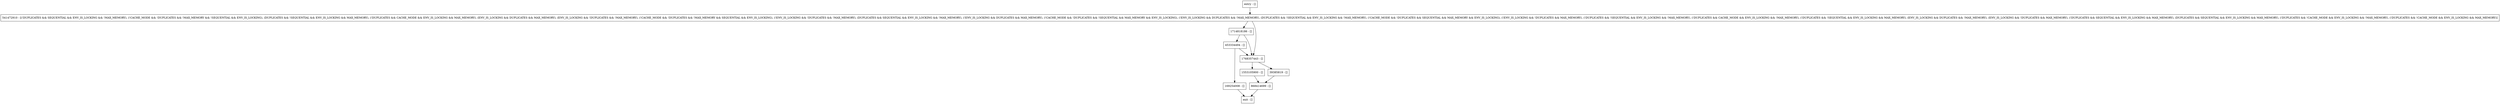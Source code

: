 digraph isBINDelta {
node [shape=record];
entry [label="entry - []"];
exit [label="exit - []"];
39385819 [label="39385819 - []"];
868414699 [label="868414699 - []"];
1714818186 [label="1714818186 - []"];
1553105900 [label="1553105900 - []"];
169254008 [label="169254008 - []"];
1768357443 [label="1768357443 - []"];
453334494 [label="453334494 - []"];
541472910 [label="541472910 - [(!DUPLICATES && SEQUENTIAL && ENV_IS_LOCKING && !MAX_MEMORY), (!CACHE_MODE && !DUPLICATES && !MAX_MEMORY && !SEQUENTIAL && ENV_IS_LOCKING), (DUPLICATES && !SEQUENTIAL && ENV_IS_LOCKING && MAX_MEMORY), (!DUPLICATES && CACHE_MODE && ENV_IS_LOCKING && MAX_MEMORY), (ENV_IS_LOCKING && DUPLICATES && MAX_MEMORY), (ENV_IS_LOCKING && !DUPLICATES && !MAX_MEMORY), (!CACHE_MODE && !DUPLICATES && !MAX_MEMORY && SEQUENTIAL && ENV_IS_LOCKING), (!ENV_IS_LOCKING && !DUPLICATES && !MAX_MEMORY), (DUPLICATES && SEQUENTIAL && ENV_IS_LOCKING && !MAX_MEMORY), (!ENV_IS_LOCKING && DUPLICATES && MAX_MEMORY), (!CACHE_MODE && !DUPLICATES && !SEQUENTIAL && MAX_MEMORY && ENV_IS_LOCKING), (!ENV_IS_LOCKING && DUPLICATES && !MAX_MEMORY), (DUPLICATES && !SEQUENTIAL && ENV_IS_LOCKING && !MAX_MEMORY), (!CACHE_MODE && !DUPLICATES && SEQUENTIAL && MAX_MEMORY && ENV_IS_LOCKING), (!ENV_IS_LOCKING && !DUPLICATES && MAX_MEMORY), (!DUPLICATES && !SEQUENTIAL && ENV_IS_LOCKING && !MAX_MEMORY), (!DUPLICATES && CACHE_MODE && ENV_IS_LOCKING && !MAX_MEMORY), (!DUPLICATES && !SEQUENTIAL && ENV_IS_LOCKING && MAX_MEMORY), (ENV_IS_LOCKING && DUPLICATES && !MAX_MEMORY), (ENV_IS_LOCKING && !DUPLICATES && MAX_MEMORY), (!DUPLICATES && SEQUENTIAL && ENV_IS_LOCKING && MAX_MEMORY), (DUPLICATES && SEQUENTIAL && ENV_IS_LOCKING && MAX_MEMORY), (!DUPLICATES && !CACHE_MODE && ENV_IS_LOCKING && !MAX_MEMORY), (!DUPLICATES && !CACHE_MODE && ENV_IS_LOCKING && MAX_MEMORY)]"];
entry;
exit;
entry -> 541472910;
39385819 -> 868414699;
868414699 -> exit;
1714818186 -> 1768357443;
1714818186 -> 453334494;
1553105900 -> 868414699;
169254008 -> exit;
1768357443 -> 39385819;
1768357443 -> 1553105900;
453334494 -> 169254008;
453334494 -> 1768357443;
541472910 -> 1714818186;
541472910 -> 1768357443;
}

